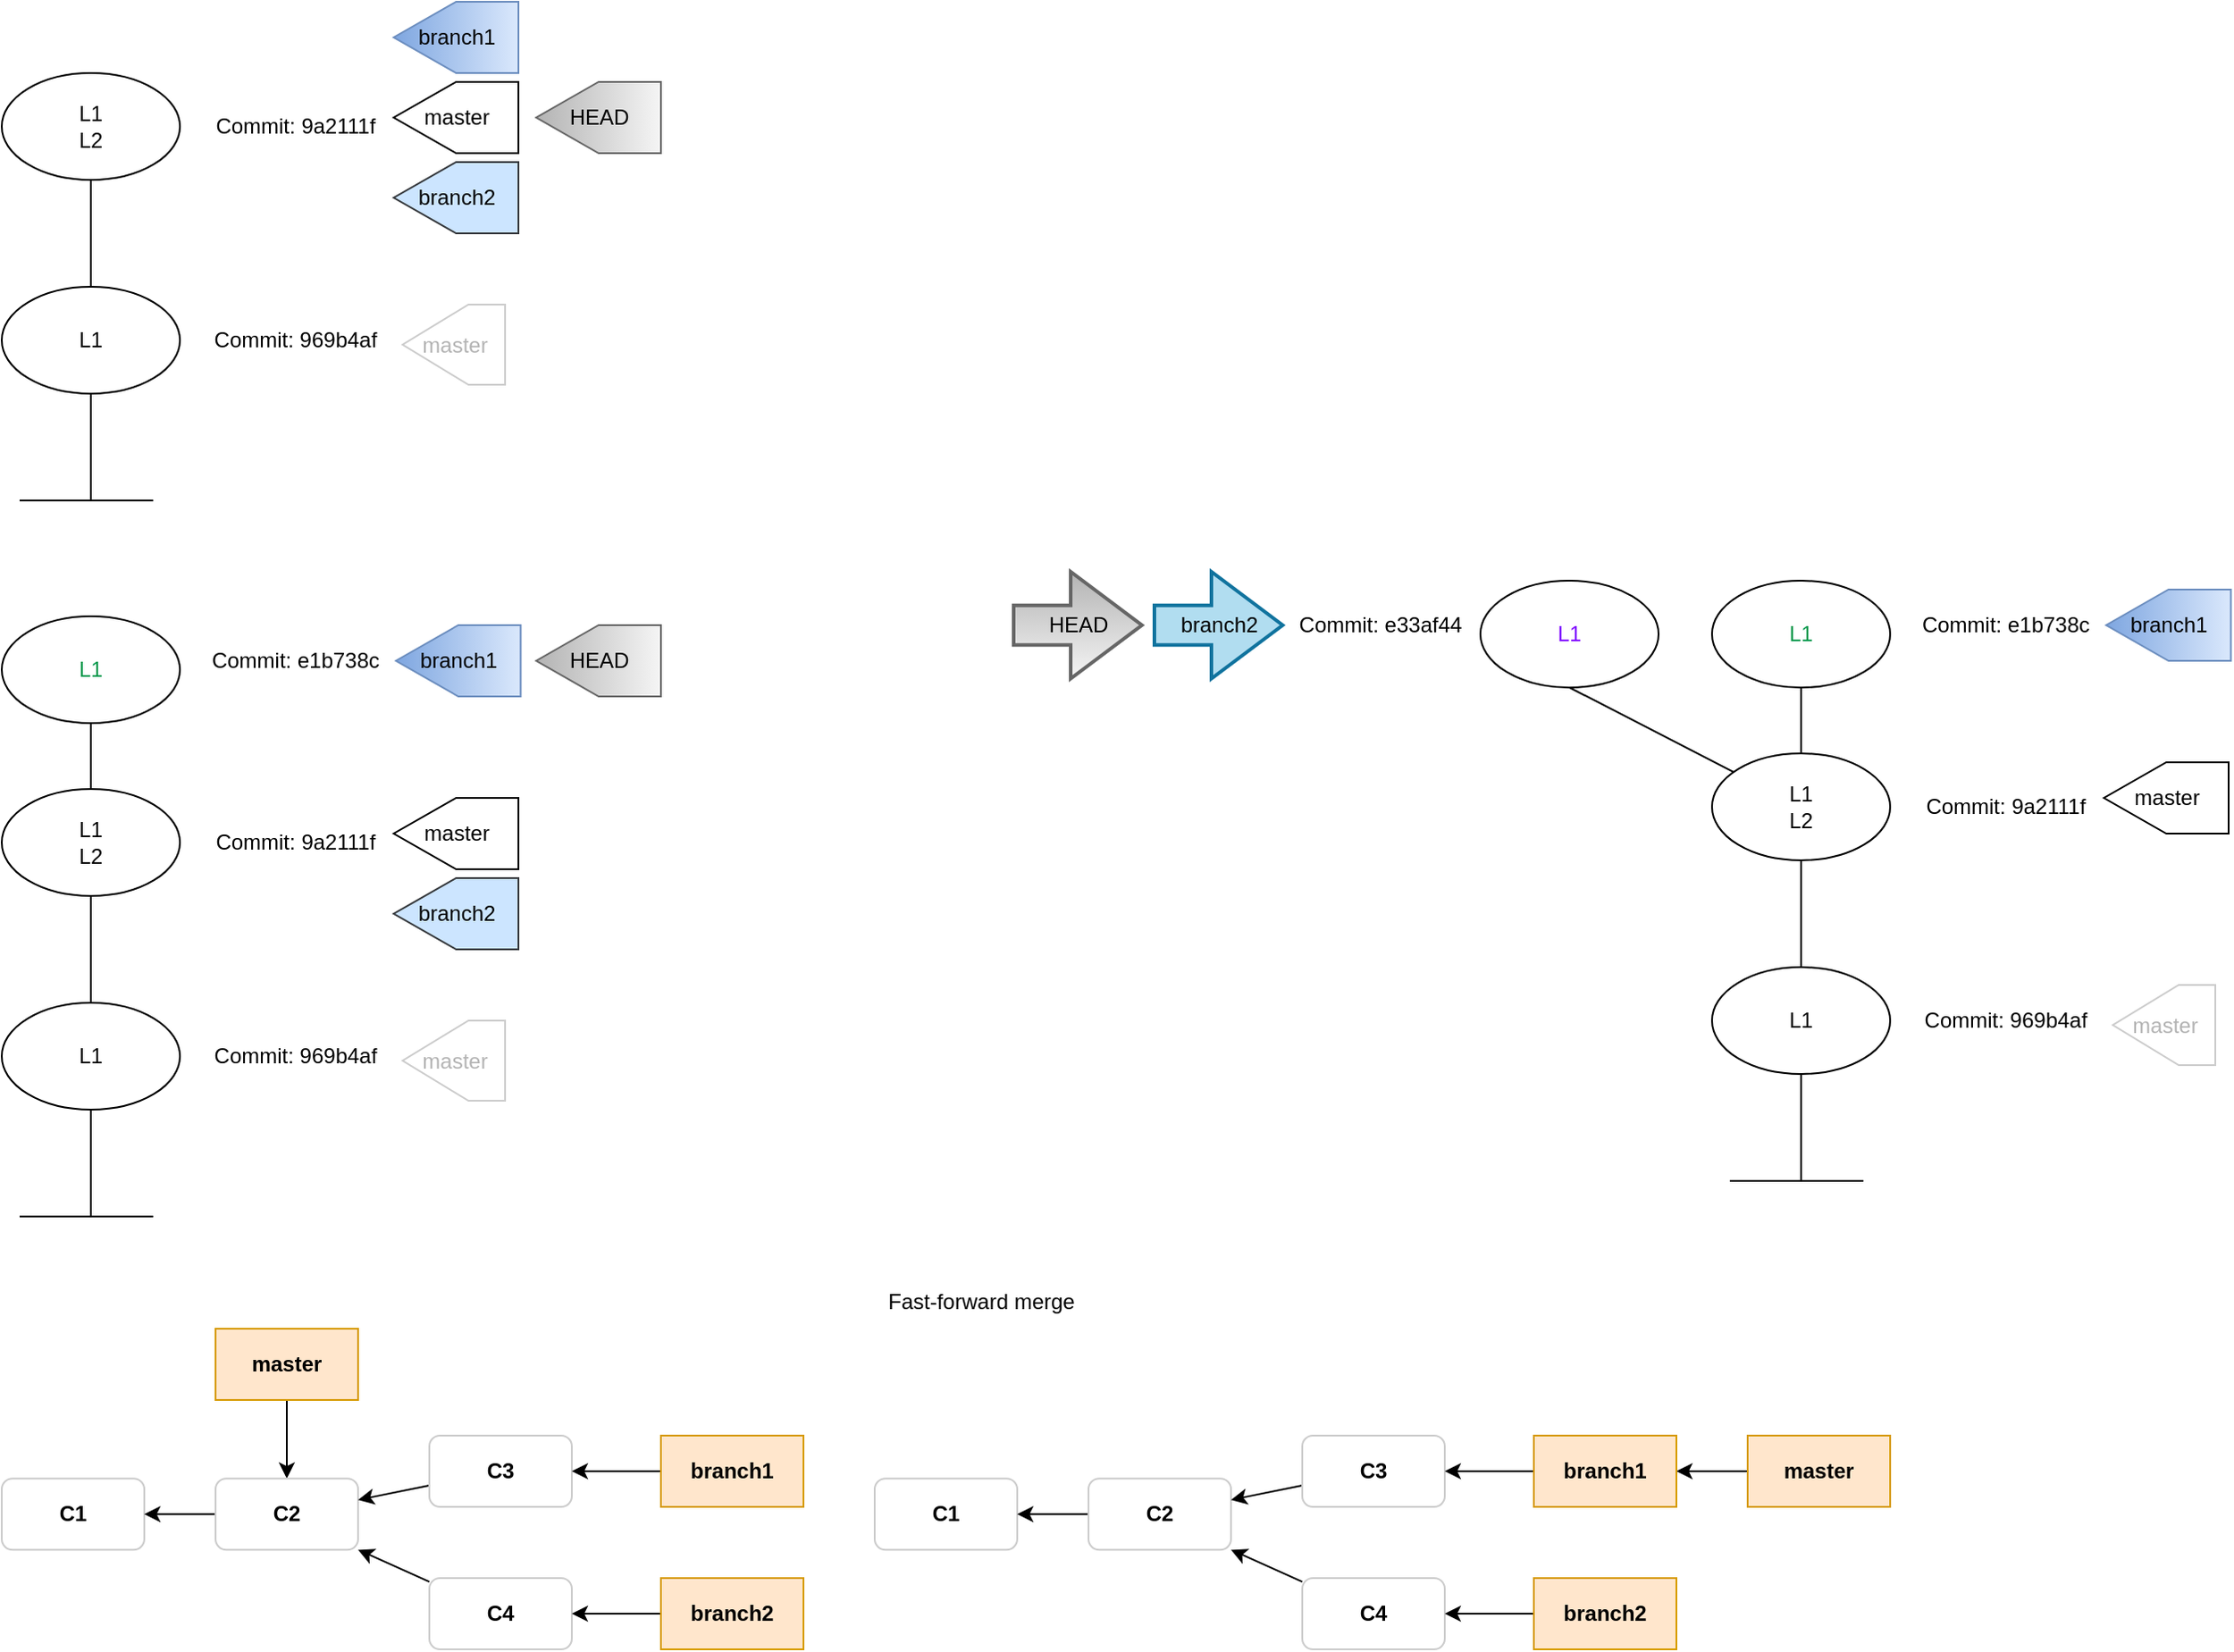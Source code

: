 <mxfile version="20.3.0" type="github">
  <diagram id="sPrJVKOPZWgMPdXIzLhy" name="Page-1">
    <mxGraphModel dx="1422" dy="897" grid="1" gridSize="10" guides="1" tooltips="1" connect="1" arrows="1" fold="1" page="1" pageScale="1" pageWidth="850" pageHeight="1100" math="0" shadow="0">
      <root>
        <mxCell id="0" />
        <mxCell id="1" parent="0" />
        <mxCell id="x6KIibof9C7e68i9qz5j-10" value="" style="edgeStyle=orthogonalEdgeStyle;rounded=0;orthogonalLoop=1;jettySize=auto;html=1;endArrow=none;endFill=0;" edge="1" parent="1" source="x6KIibof9C7e68i9qz5j-1" target="x6KIibof9C7e68i9qz5j-2">
          <mxGeometry relative="1" as="geometry" />
        </mxCell>
        <mxCell id="x6KIibof9C7e68i9qz5j-1" value="L1" style="ellipse;whiteSpace=wrap;html=1;" vertex="1" parent="1">
          <mxGeometry x="20" y="175" width="100" height="60" as="geometry" />
        </mxCell>
        <mxCell id="x6KIibof9C7e68i9qz5j-2" value="L1&lt;br&gt;L2" style="ellipse;whiteSpace=wrap;html=1;" vertex="1" parent="1">
          <mxGeometry x="20" y="55" width="100" height="60" as="geometry" />
        </mxCell>
        <mxCell id="x6KIibof9C7e68i9qz5j-3" value="Commit:&amp;nbsp;969b4af" style="text;html=1;strokeColor=none;fillColor=none;align=center;verticalAlign=middle;whiteSpace=wrap;rounded=0;" vertex="1" parent="1">
          <mxGeometry x="130" y="190" width="110" height="30" as="geometry" />
        </mxCell>
        <mxCell id="x6KIibof9C7e68i9qz5j-4" value="Commit:&amp;nbsp;9a2111f" style="text;html=1;strokeColor=none;fillColor=none;align=center;verticalAlign=middle;whiteSpace=wrap;rounded=0;" vertex="1" parent="1">
          <mxGeometry x="130" y="70" width="110" height="30" as="geometry" />
        </mxCell>
        <mxCell id="x6KIibof9C7e68i9qz5j-11" value="" style="endArrow=none;html=1;rounded=0;entryX=0.5;entryY=1;entryDx=0;entryDy=0;" edge="1" parent="1" target="x6KIibof9C7e68i9qz5j-1">
          <mxGeometry width="50" height="50" relative="1" as="geometry">
            <mxPoint x="70" y="295" as="sourcePoint" />
            <mxPoint x="305" y="285" as="targetPoint" />
          </mxGeometry>
        </mxCell>
        <mxCell id="x6KIibof9C7e68i9qz5j-12" value="" style="endArrow=none;html=1;rounded=0;" edge="1" parent="1">
          <mxGeometry width="50" height="50" relative="1" as="geometry">
            <mxPoint x="30" y="295" as="sourcePoint" />
            <mxPoint x="105" y="295" as="targetPoint" />
          </mxGeometry>
        </mxCell>
        <mxCell id="x6KIibof9C7e68i9qz5j-13" value="master" style="verticalLabelPosition=middle;verticalAlign=middle;html=1;shape=offPageConnector;rounded=0;size=0.643;rotation=90;labelPosition=center;align=center;horizontal=0;strokeColor=#CCCCCC;fontColor=#B3B3B3;" vertex="1" parent="1">
          <mxGeometry x="251.25" y="178.75" width="45" height="57.5" as="geometry" />
        </mxCell>
        <mxCell id="x6KIibof9C7e68i9qz5j-15" value="branch1" style="verticalLabelPosition=middle;verticalAlign=middle;html=1;shape=offPageConnector;rounded=0;size=0.5;rotation=90;labelPosition=center;align=center;horizontal=0;fillColor=#dae8fc;gradientColor=#7ea6e0;strokeColor=#6c8ebf;" vertex="1" parent="1">
          <mxGeometry x="255" width="40" height="70" as="geometry" />
        </mxCell>
        <mxCell id="x6KIibof9C7e68i9qz5j-16" value="branch2" style="verticalLabelPosition=middle;verticalAlign=middle;html=1;shape=offPageConnector;rounded=0;size=0.5;rotation=90;labelPosition=center;align=center;horizontal=0;fillColor=#cce5ff;strokeColor=#36393d;" vertex="1" parent="1">
          <mxGeometry x="255" y="90" width="40" height="70" as="geometry" />
        </mxCell>
        <mxCell id="x6KIibof9C7e68i9qz5j-17" value="master" style="verticalLabelPosition=middle;verticalAlign=middle;html=1;shape=offPageConnector;rounded=0;size=0.5;rotation=90;labelPosition=center;align=center;horizontal=0;" vertex="1" parent="1">
          <mxGeometry x="255" y="45" width="40" height="70" as="geometry" />
        </mxCell>
        <mxCell id="x6KIibof9C7e68i9qz5j-18" value="HEAD" style="verticalLabelPosition=middle;verticalAlign=middle;html=1;shape=offPageConnector;rounded=0;size=0.5;rotation=90;labelPosition=center;align=center;horizontal=0;fillColor=#f5f5f5;gradientColor=#b3b3b3;strokeColor=#666666;" vertex="1" parent="1">
          <mxGeometry x="335" y="45" width="40" height="70" as="geometry" />
        </mxCell>
        <mxCell id="x6KIibof9C7e68i9qz5j-19" value="" style="edgeStyle=orthogonalEdgeStyle;rounded=0;orthogonalLoop=1;jettySize=auto;html=1;endArrow=none;endFill=0;" edge="1" parent="1" source="x6KIibof9C7e68i9qz5j-20" target="x6KIibof9C7e68i9qz5j-21">
          <mxGeometry relative="1" as="geometry" />
        </mxCell>
        <mxCell id="x6KIibof9C7e68i9qz5j-20" value="L1" style="ellipse;whiteSpace=wrap;html=1;" vertex="1" parent="1">
          <mxGeometry x="20" y="577" width="100" height="60" as="geometry" />
        </mxCell>
        <mxCell id="x6KIibof9C7e68i9qz5j-32" value="" style="edgeStyle=orthogonalEdgeStyle;rounded=0;orthogonalLoop=1;jettySize=auto;html=1;fontColor=#B3B3B3;endArrow=none;endFill=0;" edge="1" parent="1" source="x6KIibof9C7e68i9qz5j-21" target="x6KIibof9C7e68i9qz5j-31">
          <mxGeometry relative="1" as="geometry" />
        </mxCell>
        <mxCell id="x6KIibof9C7e68i9qz5j-21" value="L1&lt;br&gt;L2" style="ellipse;whiteSpace=wrap;html=1;" vertex="1" parent="1">
          <mxGeometry x="20" y="457" width="100" height="60" as="geometry" />
        </mxCell>
        <mxCell id="x6KIibof9C7e68i9qz5j-22" value="Commit:&amp;nbsp;969b4af" style="text;html=1;strokeColor=none;fillColor=none;align=center;verticalAlign=middle;whiteSpace=wrap;rounded=0;" vertex="1" parent="1">
          <mxGeometry x="130" y="592" width="110" height="30" as="geometry" />
        </mxCell>
        <mxCell id="x6KIibof9C7e68i9qz5j-23" value="Commit:&amp;nbsp;9a2111f" style="text;html=1;strokeColor=none;fillColor=none;align=center;verticalAlign=middle;whiteSpace=wrap;rounded=0;" vertex="1" parent="1">
          <mxGeometry x="130" y="472" width="110" height="30" as="geometry" />
        </mxCell>
        <mxCell id="x6KIibof9C7e68i9qz5j-24" value="" style="endArrow=none;html=1;rounded=0;entryX=0.5;entryY=1;entryDx=0;entryDy=0;" edge="1" parent="1" target="x6KIibof9C7e68i9qz5j-20">
          <mxGeometry width="50" height="50" relative="1" as="geometry">
            <mxPoint x="70" y="697" as="sourcePoint" />
            <mxPoint x="305" y="687" as="targetPoint" />
          </mxGeometry>
        </mxCell>
        <mxCell id="x6KIibof9C7e68i9qz5j-25" value="" style="endArrow=none;html=1;rounded=0;" edge="1" parent="1">
          <mxGeometry width="50" height="50" relative="1" as="geometry">
            <mxPoint x="30" y="697" as="sourcePoint" />
            <mxPoint x="105" y="697" as="targetPoint" />
          </mxGeometry>
        </mxCell>
        <mxCell id="x6KIibof9C7e68i9qz5j-26" value="master" style="verticalLabelPosition=middle;verticalAlign=middle;html=1;shape=offPageConnector;rounded=0;size=0.643;rotation=90;labelPosition=center;align=center;horizontal=0;strokeColor=#CCCCCC;fontColor=#B3B3B3;" vertex="1" parent="1">
          <mxGeometry x="251.25" y="580.75" width="45" height="57.5" as="geometry" />
        </mxCell>
        <mxCell id="x6KIibof9C7e68i9qz5j-27" value="branch1" style="verticalLabelPosition=middle;verticalAlign=middle;html=1;shape=offPageConnector;rounded=0;size=0.5;rotation=90;labelPosition=center;align=center;horizontal=0;fillColor=#dae8fc;gradientColor=#7ea6e0;strokeColor=#6c8ebf;" vertex="1" parent="1">
          <mxGeometry x="256.25" y="350" width="40" height="70" as="geometry" />
        </mxCell>
        <mxCell id="x6KIibof9C7e68i9qz5j-28" value="branch2" style="verticalLabelPosition=middle;verticalAlign=middle;html=1;shape=offPageConnector;rounded=0;size=0.5;rotation=90;labelPosition=center;align=center;horizontal=0;fillColor=#cce5ff;strokeColor=#36393d;" vertex="1" parent="1">
          <mxGeometry x="255" y="492" width="40" height="70" as="geometry" />
        </mxCell>
        <mxCell id="x6KIibof9C7e68i9qz5j-29" value="master" style="verticalLabelPosition=middle;verticalAlign=middle;html=1;shape=offPageConnector;rounded=0;size=0.5;rotation=90;labelPosition=center;align=center;horizontal=0;" vertex="1" parent="1">
          <mxGeometry x="255" y="447" width="40" height="70" as="geometry" />
        </mxCell>
        <mxCell id="x6KIibof9C7e68i9qz5j-30" value="HEAD" style="verticalLabelPosition=middle;verticalAlign=middle;html=1;shape=offPageConnector;rounded=0;size=0.5;rotation=90;labelPosition=center;align=center;horizontal=0;fillColor=#f5f5f5;gradientColor=#b3b3b3;strokeColor=#666666;" vertex="1" parent="1">
          <mxGeometry x="335" y="350" width="40" height="70" as="geometry" />
        </mxCell>
        <mxCell id="x6KIibof9C7e68i9qz5j-31" value="&lt;font color=&quot;#00994d&quot;&gt;L1&lt;/font&gt;" style="ellipse;whiteSpace=wrap;html=1;" vertex="1" parent="1">
          <mxGeometry x="20" y="360" width="100" height="60" as="geometry" />
        </mxCell>
        <mxCell id="x6KIibof9C7e68i9qz5j-33" value="Commit:&amp;nbsp;e1b738c" style="text;html=1;strokeColor=none;fillColor=none;align=center;verticalAlign=middle;whiteSpace=wrap;rounded=0;" vertex="1" parent="1">
          <mxGeometry x="130" y="370" width="110" height="30" as="geometry" />
        </mxCell>
        <mxCell id="x6KIibof9C7e68i9qz5j-34" value="" style="edgeStyle=orthogonalEdgeStyle;rounded=0;orthogonalLoop=1;jettySize=auto;html=1;endArrow=none;endFill=0;" edge="1" parent="1" source="x6KIibof9C7e68i9qz5j-35" target="x6KIibof9C7e68i9qz5j-37">
          <mxGeometry relative="1" as="geometry" />
        </mxCell>
        <mxCell id="x6KIibof9C7e68i9qz5j-35" value="L1" style="ellipse;whiteSpace=wrap;html=1;" vertex="1" parent="1">
          <mxGeometry x="980" y="557" width="100" height="60" as="geometry" />
        </mxCell>
        <mxCell id="x6KIibof9C7e68i9qz5j-36" value="" style="edgeStyle=orthogonalEdgeStyle;rounded=0;orthogonalLoop=1;jettySize=auto;html=1;fontColor=#B3B3B3;endArrow=none;endFill=0;" edge="1" parent="1" source="x6KIibof9C7e68i9qz5j-37" target="x6KIibof9C7e68i9qz5j-47">
          <mxGeometry relative="1" as="geometry" />
        </mxCell>
        <mxCell id="x6KIibof9C7e68i9qz5j-51" style="rounded=0;orthogonalLoop=1;jettySize=auto;html=1;entryX=0.5;entryY=1;entryDx=0;entryDy=0;fontColor=#7F00FF;endArrow=none;endFill=0;" edge="1" parent="1" source="x6KIibof9C7e68i9qz5j-37" target="x6KIibof9C7e68i9qz5j-49">
          <mxGeometry relative="1" as="geometry" />
        </mxCell>
        <mxCell id="x6KIibof9C7e68i9qz5j-37" value="L1&lt;br&gt;L2" style="ellipse;whiteSpace=wrap;html=1;" vertex="1" parent="1">
          <mxGeometry x="980" y="437" width="100" height="60" as="geometry" />
        </mxCell>
        <mxCell id="x6KIibof9C7e68i9qz5j-38" value="Commit:&amp;nbsp;969b4af" style="text;html=1;strokeColor=none;fillColor=none;align=center;verticalAlign=middle;whiteSpace=wrap;rounded=0;" vertex="1" parent="1">
          <mxGeometry x="1090" y="572" width="110" height="30" as="geometry" />
        </mxCell>
        <mxCell id="x6KIibof9C7e68i9qz5j-39" value="Commit:&amp;nbsp;9a2111f" style="text;html=1;strokeColor=none;fillColor=none;align=center;verticalAlign=middle;whiteSpace=wrap;rounded=0;" vertex="1" parent="1">
          <mxGeometry x="1090" y="452" width="110" height="30" as="geometry" />
        </mxCell>
        <mxCell id="x6KIibof9C7e68i9qz5j-40" value="" style="endArrow=none;html=1;rounded=0;entryX=0.5;entryY=1;entryDx=0;entryDy=0;" edge="1" parent="1" target="x6KIibof9C7e68i9qz5j-35">
          <mxGeometry width="50" height="50" relative="1" as="geometry">
            <mxPoint x="1030" y="677" as="sourcePoint" />
            <mxPoint x="1265" y="667" as="targetPoint" />
          </mxGeometry>
        </mxCell>
        <mxCell id="x6KIibof9C7e68i9qz5j-41" value="" style="endArrow=none;html=1;rounded=0;" edge="1" parent="1">
          <mxGeometry width="50" height="50" relative="1" as="geometry">
            <mxPoint x="990" y="677" as="sourcePoint" />
            <mxPoint x="1065" y="677" as="targetPoint" />
          </mxGeometry>
        </mxCell>
        <mxCell id="x6KIibof9C7e68i9qz5j-42" value="master" style="verticalLabelPosition=middle;verticalAlign=middle;html=1;shape=offPageConnector;rounded=0;size=0.643;rotation=90;labelPosition=center;align=center;horizontal=0;strokeColor=#CCCCCC;fontColor=#B3B3B3;" vertex="1" parent="1">
          <mxGeometry x="1211.25" y="560.75" width="45" height="57.5" as="geometry" />
        </mxCell>
        <mxCell id="x6KIibof9C7e68i9qz5j-43" value="branch1" style="verticalLabelPosition=middle;verticalAlign=middle;html=1;shape=offPageConnector;rounded=0;size=0.5;rotation=90;labelPosition=center;align=center;horizontal=0;fillColor=#dae8fc;gradientColor=#7ea6e0;strokeColor=#6c8ebf;" vertex="1" parent="1">
          <mxGeometry x="1216.25" y="330" width="40" height="70" as="geometry" />
        </mxCell>
        <mxCell id="x6KIibof9C7e68i9qz5j-45" value="master" style="verticalLabelPosition=middle;verticalAlign=middle;html=1;shape=offPageConnector;rounded=0;size=0.5;rotation=90;labelPosition=center;align=center;horizontal=0;" vertex="1" parent="1">
          <mxGeometry x="1215" y="427" width="40" height="70" as="geometry" />
        </mxCell>
        <mxCell id="x6KIibof9C7e68i9qz5j-47" value="&lt;font color=&quot;#00994d&quot;&gt;L1&lt;/font&gt;" style="ellipse;whiteSpace=wrap;html=1;" vertex="1" parent="1">
          <mxGeometry x="980" y="340" width="100" height="60" as="geometry" />
        </mxCell>
        <mxCell id="x6KIibof9C7e68i9qz5j-48" value="Commit:&amp;nbsp;e1b738c" style="text;html=1;strokeColor=none;fillColor=none;align=center;verticalAlign=middle;whiteSpace=wrap;rounded=0;" vertex="1" parent="1">
          <mxGeometry x="1090" y="350" width="110" height="30" as="geometry" />
        </mxCell>
        <mxCell id="x6KIibof9C7e68i9qz5j-49" value="&lt;font color=&quot;#7f00ff&quot;&gt;L1&lt;/font&gt;" style="ellipse;whiteSpace=wrap;html=1;" vertex="1" parent="1">
          <mxGeometry x="850" y="340" width="100" height="60" as="geometry" />
        </mxCell>
        <mxCell id="x6KIibof9C7e68i9qz5j-54" value="Commit:&amp;nbsp;e33af44" style="text;html=1;strokeColor=none;fillColor=none;align=center;verticalAlign=middle;whiteSpace=wrap;rounded=0;" vertex="1" parent="1">
          <mxGeometry x="739" y="350" width="110" height="30" as="geometry" />
        </mxCell>
        <mxCell id="x6KIibof9C7e68i9qz5j-57" value="branch2" style="verticalLabelPosition=middle;verticalAlign=middle;html=1;strokeWidth=2;shape=mxgraph.arrows2.arrow;dy=0.63;dx=40;notch=0;labelBackgroundColor=none;labelBorderColor=none;strokeColor=#10739e;gradientDirection=north;labelPosition=center;align=center;fillColor=#b1ddf0;" vertex="1" parent="1">
          <mxGeometry x="667" y="335" width="72" height="60" as="geometry" />
        </mxCell>
        <mxCell id="x6KIibof9C7e68i9qz5j-58" value="HEAD" style="verticalLabelPosition=middle;verticalAlign=middle;html=1;strokeWidth=2;shape=mxgraph.arrows2.arrow;dy=0.63;dx=40;notch=0;labelBackgroundColor=none;labelBorderColor=none;strokeColor=#666666;gradientDirection=north;labelPosition=center;align=center;fillColor=#f5f5f5;gradientColor=#b3b3b3;" vertex="1" parent="1">
          <mxGeometry x="588" y="335" width="72" height="60" as="geometry" />
        </mxCell>
        <mxCell id="x6KIibof9C7e68i9qz5j-59" value="&lt;b&gt;C1&lt;/b&gt;" style="rounded=1;whiteSpace=wrap;html=1;labelBackgroundColor=none;labelBorderColor=none;strokeColor=#CCCCCC;fontColor=#000000;gradientDirection=north;" vertex="1" parent="1">
          <mxGeometry x="20" y="844.11" width="80" height="40" as="geometry" />
        </mxCell>
        <mxCell id="x6KIibof9C7e68i9qz5j-65" value="" style="edgeStyle=none;rounded=0;orthogonalLoop=1;jettySize=auto;html=1;fontColor=#000000;endArrow=classic;endFill=1;" edge="1" parent="1" source="x6KIibof9C7e68i9qz5j-60" target="x6KIibof9C7e68i9qz5j-61">
          <mxGeometry relative="1" as="geometry" />
        </mxCell>
        <mxCell id="x6KIibof9C7e68i9qz5j-60" value="&lt;b&gt;master&lt;/b&gt;" style="rounded=0;whiteSpace=wrap;html=1;labelBackgroundColor=none;labelBorderColor=none;strokeColor=#d79b00;gradientDirection=north;fillColor=#ffe6cc;" vertex="1" parent="1">
          <mxGeometry x="140" y="760" width="80" height="40" as="geometry" />
        </mxCell>
        <mxCell id="x6KIibof9C7e68i9qz5j-73" value="" style="edgeStyle=none;rounded=0;orthogonalLoop=1;jettySize=auto;html=1;fontColor=#000000;endArrow=classic;endFill=1;" edge="1" parent="1" source="x6KIibof9C7e68i9qz5j-61" target="x6KIibof9C7e68i9qz5j-59">
          <mxGeometry relative="1" as="geometry" />
        </mxCell>
        <mxCell id="x6KIibof9C7e68i9qz5j-61" value="&lt;b&gt;C2&lt;/b&gt;" style="rounded=1;whiteSpace=wrap;html=1;labelBackgroundColor=none;labelBorderColor=none;strokeColor=#CCCCCC;fontColor=#000000;gradientDirection=north;" vertex="1" parent="1">
          <mxGeometry x="140" y="844.11" width="80" height="40" as="geometry" />
        </mxCell>
        <mxCell id="x6KIibof9C7e68i9qz5j-72" value="" style="edgeStyle=none;rounded=0;orthogonalLoop=1;jettySize=auto;html=1;fontColor=#000000;endArrow=classic;endFill=1;" edge="1" parent="1" source="x6KIibof9C7e68i9qz5j-63" target="x6KIibof9C7e68i9qz5j-61">
          <mxGeometry relative="1" as="geometry" />
        </mxCell>
        <mxCell id="x6KIibof9C7e68i9qz5j-63" value="&lt;b&gt;C3&lt;/b&gt;" style="rounded=1;whiteSpace=wrap;html=1;labelBackgroundColor=none;labelBorderColor=none;strokeColor=#CCCCCC;fontColor=#000000;gradientDirection=north;" vertex="1" parent="1">
          <mxGeometry x="260" y="820" width="80" height="40" as="geometry" />
        </mxCell>
        <mxCell id="x6KIibof9C7e68i9qz5j-67" value="" style="edgeStyle=none;rounded=0;orthogonalLoop=1;jettySize=auto;html=1;fontColor=#000000;endArrow=classic;endFill=1;" edge="1" parent="1" source="x6KIibof9C7e68i9qz5j-66" target="x6KIibof9C7e68i9qz5j-63">
          <mxGeometry relative="1" as="geometry" />
        </mxCell>
        <mxCell id="x6KIibof9C7e68i9qz5j-66" value="&lt;b&gt;branch1&lt;/b&gt;" style="rounded=0;whiteSpace=wrap;html=1;labelBackgroundColor=none;labelBorderColor=none;strokeColor=#d79b00;gradientDirection=north;fillColor=#ffe6cc;" vertex="1" parent="1">
          <mxGeometry x="390" y="820" width="80" height="40" as="geometry" />
        </mxCell>
        <mxCell id="x6KIibof9C7e68i9qz5j-74" style="edgeStyle=none;rounded=0;orthogonalLoop=1;jettySize=auto;html=1;entryX=1;entryY=1;entryDx=0;entryDy=0;fontColor=#000000;endArrow=classic;endFill=1;" edge="1" parent="1" source="x6KIibof9C7e68i9qz5j-70" target="x6KIibof9C7e68i9qz5j-61">
          <mxGeometry relative="1" as="geometry" />
        </mxCell>
        <mxCell id="x6KIibof9C7e68i9qz5j-70" value="&lt;b&gt;C4&lt;/b&gt;" style="rounded=1;whiteSpace=wrap;html=1;labelBackgroundColor=none;labelBorderColor=none;strokeColor=#CCCCCC;fontColor=#000000;gradientDirection=north;" vertex="1" parent="1">
          <mxGeometry x="260" y="900" width="80" height="40" as="geometry" />
        </mxCell>
        <mxCell id="x6KIibof9C7e68i9qz5j-75" value="" style="edgeStyle=none;rounded=0;orthogonalLoop=1;jettySize=auto;html=1;fontColor=#000000;endArrow=classic;endFill=1;" edge="1" parent="1" source="x6KIibof9C7e68i9qz5j-71" target="x6KIibof9C7e68i9qz5j-70">
          <mxGeometry relative="1" as="geometry" />
        </mxCell>
        <mxCell id="x6KIibof9C7e68i9qz5j-71" value="&lt;b&gt;branch2&lt;/b&gt;" style="rounded=0;whiteSpace=wrap;html=1;labelBackgroundColor=none;labelBorderColor=none;strokeColor=#d79b00;gradientDirection=north;fillColor=#ffe6cc;" vertex="1" parent="1">
          <mxGeometry x="390" y="900" width="80" height="40" as="geometry" />
        </mxCell>
        <mxCell id="x6KIibof9C7e68i9qz5j-76" value="&lt;b&gt;C1&lt;/b&gt;" style="rounded=1;whiteSpace=wrap;html=1;labelBackgroundColor=none;labelBorderColor=none;strokeColor=#CCCCCC;fontColor=#000000;gradientDirection=north;" vertex="1" parent="1">
          <mxGeometry x="510" y="844.11" width="80" height="40" as="geometry" />
        </mxCell>
        <mxCell id="x6KIibof9C7e68i9qz5j-90" value="" style="edgeStyle=none;rounded=0;orthogonalLoop=1;jettySize=auto;html=1;fontColor=#000000;endArrow=classic;endFill=1;" edge="1" parent="1" source="x6KIibof9C7e68i9qz5j-78" target="x6KIibof9C7e68i9qz5j-84">
          <mxGeometry relative="1" as="geometry" />
        </mxCell>
        <mxCell id="x6KIibof9C7e68i9qz5j-78" value="&lt;b&gt;master&lt;/b&gt;" style="rounded=0;whiteSpace=wrap;html=1;labelBackgroundColor=none;labelBorderColor=none;strokeColor=#d79b00;gradientDirection=north;fillColor=#ffe6cc;" vertex="1" parent="1">
          <mxGeometry x="1000" y="820" width="80" height="40" as="geometry" />
        </mxCell>
        <mxCell id="x6KIibof9C7e68i9qz5j-79" value="" style="edgeStyle=none;rounded=0;orthogonalLoop=1;jettySize=auto;html=1;fontColor=#000000;endArrow=classic;endFill=1;" edge="1" parent="1" source="x6KIibof9C7e68i9qz5j-80" target="x6KIibof9C7e68i9qz5j-76">
          <mxGeometry relative="1" as="geometry" />
        </mxCell>
        <mxCell id="x6KIibof9C7e68i9qz5j-80" value="&lt;b&gt;C2&lt;/b&gt;" style="rounded=1;whiteSpace=wrap;html=1;labelBackgroundColor=none;labelBorderColor=none;strokeColor=#CCCCCC;fontColor=#000000;gradientDirection=north;" vertex="1" parent="1">
          <mxGeometry x="630" y="844.11" width="80" height="40" as="geometry" />
        </mxCell>
        <mxCell id="x6KIibof9C7e68i9qz5j-81" value="" style="edgeStyle=none;rounded=0;orthogonalLoop=1;jettySize=auto;html=1;fontColor=#000000;endArrow=classic;endFill=1;" edge="1" parent="1" source="x6KIibof9C7e68i9qz5j-82" target="x6KIibof9C7e68i9qz5j-80">
          <mxGeometry relative="1" as="geometry" />
        </mxCell>
        <mxCell id="x6KIibof9C7e68i9qz5j-82" value="&lt;b&gt;C3&lt;/b&gt;" style="rounded=1;whiteSpace=wrap;html=1;labelBackgroundColor=none;labelBorderColor=none;strokeColor=#CCCCCC;fontColor=#000000;gradientDirection=north;" vertex="1" parent="1">
          <mxGeometry x="750" y="820" width="80" height="40" as="geometry" />
        </mxCell>
        <mxCell id="x6KIibof9C7e68i9qz5j-83" value="" style="edgeStyle=none;rounded=0;orthogonalLoop=1;jettySize=auto;html=1;fontColor=#000000;endArrow=classic;endFill=1;" edge="1" parent="1" source="x6KIibof9C7e68i9qz5j-84" target="x6KIibof9C7e68i9qz5j-82">
          <mxGeometry relative="1" as="geometry" />
        </mxCell>
        <mxCell id="x6KIibof9C7e68i9qz5j-84" value="&lt;b&gt;branch1&lt;/b&gt;" style="rounded=0;whiteSpace=wrap;html=1;labelBackgroundColor=none;labelBorderColor=none;strokeColor=#d79b00;gradientDirection=north;fillColor=#ffe6cc;" vertex="1" parent="1">
          <mxGeometry x="880" y="820" width="80" height="40" as="geometry" />
        </mxCell>
        <mxCell id="x6KIibof9C7e68i9qz5j-85" style="edgeStyle=none;rounded=0;orthogonalLoop=1;jettySize=auto;html=1;entryX=1;entryY=1;entryDx=0;entryDy=0;fontColor=#000000;endArrow=classic;endFill=1;" edge="1" parent="1" source="x6KIibof9C7e68i9qz5j-86" target="x6KIibof9C7e68i9qz5j-80">
          <mxGeometry relative="1" as="geometry" />
        </mxCell>
        <mxCell id="x6KIibof9C7e68i9qz5j-86" value="&lt;b&gt;C4&lt;/b&gt;" style="rounded=1;whiteSpace=wrap;html=1;labelBackgroundColor=none;labelBorderColor=none;strokeColor=#CCCCCC;fontColor=#000000;gradientDirection=north;" vertex="1" parent="1">
          <mxGeometry x="750" y="900" width="80" height="40" as="geometry" />
        </mxCell>
        <mxCell id="x6KIibof9C7e68i9qz5j-87" value="" style="edgeStyle=none;rounded=0;orthogonalLoop=1;jettySize=auto;html=1;fontColor=#000000;endArrow=classic;endFill=1;" edge="1" parent="1" source="x6KIibof9C7e68i9qz5j-88" target="x6KIibof9C7e68i9qz5j-86">
          <mxGeometry relative="1" as="geometry" />
        </mxCell>
        <mxCell id="x6KIibof9C7e68i9qz5j-88" value="&lt;b&gt;branch2&lt;/b&gt;" style="rounded=0;whiteSpace=wrap;html=1;labelBackgroundColor=none;labelBorderColor=none;strokeColor=#d79b00;gradientDirection=north;fillColor=#ffe6cc;" vertex="1" parent="1">
          <mxGeometry x="880" y="900" width="80" height="40" as="geometry" />
        </mxCell>
        <mxCell id="x6KIibof9C7e68i9qz5j-91" value="Fast-forward merge" style="text;html=1;strokeColor=none;fillColor=none;align=center;verticalAlign=middle;whiteSpace=wrap;rounded=0;labelBackgroundColor=none;labelBorderColor=none;fontColor=#000000;" vertex="1" parent="1">
          <mxGeometry x="510" y="730" width="120" height="30" as="geometry" />
        </mxCell>
      </root>
    </mxGraphModel>
  </diagram>
</mxfile>
